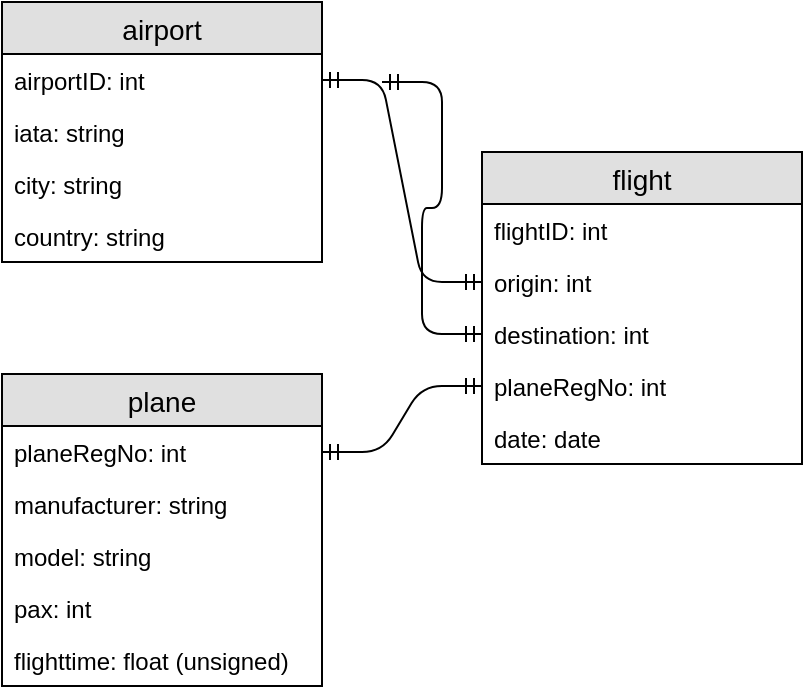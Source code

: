 <mxfile version="10.8.7" type="github"><diagram id="NO019gBtwoDl6yspfcqa" name="Page-1"><mxGraphModel dx="1089" dy="452" grid="1" gridSize="10" guides="1" tooltips="1" connect="1" arrows="1" fold="1" page="1" pageScale="1" pageWidth="1169" pageHeight="827" math="0" shadow="0"><root><mxCell id="0"/><mxCell id="1" parent="0"/><mxCell id="kZv5MHhuxdHZWm_8LACb-1" value="flight" style="swimlane;fontStyle=0;childLayout=stackLayout;horizontal=1;startSize=26;fillColor=#e0e0e0;horizontalStack=0;resizeParent=1;resizeParentMax=0;resizeLast=0;collapsible=1;marginBottom=0;swimlaneFillColor=#ffffff;align=center;fontSize=14;" parent="1" vertex="1"><mxGeometry x="310" y="135" width="160" height="156" as="geometry"/></mxCell><mxCell id="kZv5MHhuxdHZWm_8LACb-2" value="flightID: int" style="text;strokeColor=none;fillColor=none;spacingLeft=4;spacingRight=4;overflow=hidden;rotatable=0;points=[[0,0.5],[1,0.5]];portConstraint=eastwest;fontSize=12;" parent="kZv5MHhuxdHZWm_8LACb-1" vertex="1"><mxGeometry y="26" width="160" height="26" as="geometry"/></mxCell><mxCell id="kZv5MHhuxdHZWm_8LACb-3" value="origin: int" style="text;strokeColor=none;fillColor=none;spacingLeft=4;spacingRight=4;overflow=hidden;rotatable=0;points=[[0,0.5],[1,0.5]];portConstraint=eastwest;fontSize=12;" parent="kZv5MHhuxdHZWm_8LACb-1" vertex="1"><mxGeometry y="52" width="160" height="26" as="geometry"/></mxCell><mxCell id="kZv5MHhuxdHZWm_8LACb-4" value="destination: int" style="text;strokeColor=none;fillColor=none;spacingLeft=4;spacingRight=4;overflow=hidden;rotatable=0;points=[[0,0.5],[1,0.5]];portConstraint=eastwest;fontSize=12;" parent="kZv5MHhuxdHZWm_8LACb-1" vertex="1"><mxGeometry y="78" width="160" height="26" as="geometry"/></mxCell><mxCell id="Q9QU5a--l3G2V725IdES-4" value="planeRegNo: int" style="text;strokeColor=none;fillColor=none;spacingLeft=4;spacingRight=4;overflow=hidden;rotatable=0;points=[[0,0.5],[1,0.5]];portConstraint=eastwest;fontSize=12;" parent="kZv5MHhuxdHZWm_8LACb-1" vertex="1"><mxGeometry y="104" width="160" height="26" as="geometry"/></mxCell><mxCell id="Q9QU5a--l3G2V725IdES-1" value="date: date" style="text;strokeColor=none;fillColor=none;spacingLeft=4;spacingRight=4;overflow=hidden;rotatable=0;points=[[0,0.5],[1,0.5]];portConstraint=eastwest;fontSize=12;" parent="kZv5MHhuxdHZWm_8LACb-1" vertex="1"><mxGeometry y="130" width="160" height="26" as="geometry"/></mxCell><mxCell id="kZv5MHhuxdHZWm_8LACb-5" value="airport" style="swimlane;fontStyle=0;childLayout=stackLayout;horizontal=1;startSize=26;fillColor=#e0e0e0;horizontalStack=0;resizeParent=1;resizeParentMax=0;resizeLast=0;collapsible=1;marginBottom=0;swimlaneFillColor=#ffffff;align=center;fontSize=14;" parent="1" vertex="1"><mxGeometry x="70" y="60" width="160" height="130" as="geometry"/></mxCell><mxCell id="kZv5MHhuxdHZWm_8LACb-6" value="airportID: int" style="text;strokeColor=none;fillColor=none;spacingLeft=4;spacingRight=4;overflow=hidden;rotatable=0;points=[[0,0.5],[1,0.5]];portConstraint=eastwest;fontSize=12;" parent="kZv5MHhuxdHZWm_8LACb-5" vertex="1"><mxGeometry y="26" width="160" height="26" as="geometry"/></mxCell><mxCell id="kZv5MHhuxdHZWm_8LACb-7" value="iata: string" style="text;strokeColor=none;fillColor=none;spacingLeft=4;spacingRight=4;overflow=hidden;rotatable=0;points=[[0,0.5],[1,0.5]];portConstraint=eastwest;fontSize=12;" parent="kZv5MHhuxdHZWm_8LACb-5" vertex="1"><mxGeometry y="52" width="160" height="26" as="geometry"/></mxCell><mxCell id="kZv5MHhuxdHZWm_8LACb-8" value="city: string" style="text;strokeColor=none;fillColor=none;spacingLeft=4;spacingRight=4;overflow=hidden;rotatable=0;points=[[0,0.5],[1,0.5]];portConstraint=eastwest;fontSize=12;" parent="kZv5MHhuxdHZWm_8LACb-5" vertex="1"><mxGeometry y="78" width="160" height="26" as="geometry"/></mxCell><mxCell id="kZv5MHhuxdHZWm_8LACb-9" value="country: string" style="text;strokeColor=none;fillColor=none;spacingLeft=4;spacingRight=4;overflow=hidden;rotatable=0;points=[[0,0.5],[1,0.5]];portConstraint=eastwest;fontSize=12;" parent="kZv5MHhuxdHZWm_8LACb-5" vertex="1"><mxGeometry y="104" width="160" height="26" as="geometry"/></mxCell><mxCell id="kZv5MHhuxdHZWm_8LACb-10" value="plane" style="swimlane;fontStyle=0;childLayout=stackLayout;horizontal=1;startSize=26;fillColor=#e0e0e0;horizontalStack=0;resizeParent=1;resizeParentMax=0;resizeLast=0;collapsible=1;marginBottom=0;swimlaneFillColor=#ffffff;align=center;fontSize=14;" parent="1" vertex="1"><mxGeometry x="70" y="246" width="160" height="156" as="geometry"/></mxCell><mxCell id="kZv5MHhuxdHZWm_8LACb-11" value="planeRegNo: int" style="text;strokeColor=none;fillColor=none;spacingLeft=4;spacingRight=4;overflow=hidden;rotatable=0;points=[[0,0.5],[1,0.5]];portConstraint=eastwest;fontSize=12;" parent="kZv5MHhuxdHZWm_8LACb-10" vertex="1"><mxGeometry y="26" width="160" height="26" as="geometry"/></mxCell><mxCell id="kZv5MHhuxdHZWm_8LACb-12" value="manufacturer: string" style="text;strokeColor=none;fillColor=none;spacingLeft=4;spacingRight=4;overflow=hidden;rotatable=0;points=[[0,0.5],[1,0.5]];portConstraint=eastwest;fontSize=12;" parent="kZv5MHhuxdHZWm_8LACb-10" vertex="1"><mxGeometry y="52" width="160" height="26" as="geometry"/></mxCell><mxCell id="kZv5MHhuxdHZWm_8LACb-13" value="model: string" style="text;strokeColor=none;fillColor=none;spacingLeft=4;spacingRight=4;overflow=hidden;rotatable=0;points=[[0,0.5],[1,0.5]];portConstraint=eastwest;fontSize=12;" parent="kZv5MHhuxdHZWm_8LACb-10" vertex="1"><mxGeometry y="78" width="160" height="26" as="geometry"/></mxCell><mxCell id="kZv5MHhuxdHZWm_8LACb-14" value="pax: int" style="text;strokeColor=none;fillColor=none;spacingLeft=4;spacingRight=4;overflow=hidden;rotatable=0;points=[[0,0.5],[1,0.5]];portConstraint=eastwest;fontSize=12;" parent="kZv5MHhuxdHZWm_8LACb-10" vertex="1"><mxGeometry y="104" width="160" height="26" as="geometry"/></mxCell><mxCell id="kZv5MHhuxdHZWm_8LACb-15" value="flighttime: float (unsigned)" style="text;strokeColor=none;fillColor=none;spacingLeft=4;spacingRight=4;overflow=hidden;rotatable=0;points=[[0,0.5],[1,0.5]];portConstraint=eastwest;fontSize=12;" parent="kZv5MHhuxdHZWm_8LACb-10" vertex="1"><mxGeometry y="130" width="160" height="26" as="geometry"/></mxCell><mxCell id="Q9QU5a--l3G2V725IdES-2" value="" style="edgeStyle=entityRelationEdgeStyle;fontSize=12;html=1;endArrow=ERmandOne;startArrow=ERmandOne;exitX=1;exitY=0.5;exitDx=0;exitDy=0;entryX=0;entryY=0.5;entryDx=0;entryDy=0;" parent="1" source="kZv5MHhuxdHZWm_8LACb-6" edge="1" target="kZv5MHhuxdHZWm_8LACb-3"><mxGeometry width="100" height="100" relative="1" as="geometry"><mxPoint x="404" y="365" as="sourcePoint"/><mxPoint x="504" y="265" as="targetPoint"/></mxGeometry></mxCell><mxCell id="Q9QU5a--l3G2V725IdES-3" value="" style="edgeStyle=entityRelationEdgeStyle;fontSize=12;html=1;endArrow=ERmandOne;startArrow=ERmandOne;entryX=0;entryY=0.5;entryDx=0;entryDy=0;" parent="1" edge="1" target="kZv5MHhuxdHZWm_8LACb-4"><mxGeometry width="100" height="100" relative="1" as="geometry"><mxPoint x="260" y="100" as="sourcePoint"/><mxPoint x="504" y="291" as="targetPoint"/></mxGeometry></mxCell><mxCell id="Q9QU5a--l3G2V725IdES-5" value="" style="edgeStyle=entityRelationEdgeStyle;fontSize=12;html=1;endArrow=ERmandOne;startArrow=ERmandOne;exitX=1;exitY=0.5;exitDx=0;exitDy=0;entryX=0;entryY=0.5;entryDx=0;entryDy=0;" parent="1" source="kZv5MHhuxdHZWm_8LACb-11" edge="1" target="Q9QU5a--l3G2V725IdES-4"><mxGeometry width="100" height="100" relative="1" as="geometry"><mxPoint x="260" y="126" as="sourcePoint"/><mxPoint x="504" y="317" as="targetPoint"/></mxGeometry></mxCell></root></mxGraphModel></diagram></mxfile>